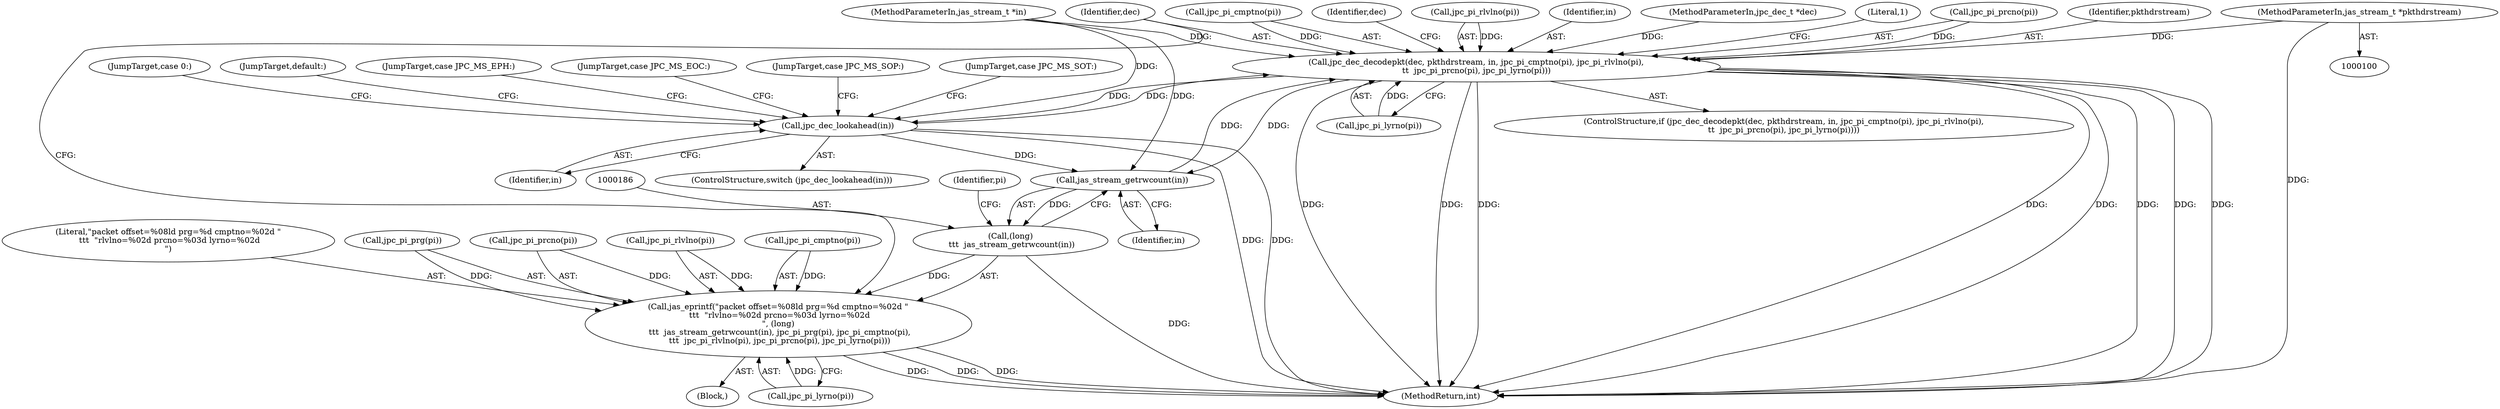 digraph "1_jasper_aa0b0f79ade5eef8b0e7a214c03f5af54b36ba7d_3@pointer" {
"1000102" [label="(MethodParameterIn,jas_stream_t *pkthdrstream)"];
"1000200" [label="(Call,jpc_dec_decodepkt(dec, pkthdrstream, in, jpc_pi_cmptno(pi), jpc_pi_rlvlno(pi),\n\t\t  jpc_pi_prcno(pi), jpc_pi_lyrno(pi)))"];
"1000134" [label="(Call,jpc_dec_lookahead(in))"];
"1000187" [label="(Call,jas_stream_getrwcount(in))"];
"1000185" [label="(Call,(long)\n \t\t\t  jas_stream_getrwcount(in))"];
"1000183" [label="(Call,jas_eprintf(\"packet offset=%08ld prg=%d cmptno=%02d \"\n \t\t\t  \"rlvlno=%02d prcno=%03d lyrno=%02d\n\", (long)\n \t\t\t  jas_stream_getrwcount(in), jpc_pi_prg(pi), jpc_pi_cmptno(pi),\n \t\t\t  jpc_pi_rlvlno(pi), jpc_pi_prcno(pi), jpc_pi_lyrno(pi)))"];
"1000204" [label="(Call,jpc_pi_cmptno(pi))"];
"1000133" [label="(ControlStructure,switch (jpc_dec_lookahead(in)))"];
"1000143" [label="(JumpTarget,case JPC_MS_EPH:)"];
"1000190" [label="(Identifier,pi)"];
"1000137" [label="(JumpTarget,case JPC_MS_EOC:)"];
"1000218" [label="(Identifier,dec)"];
"1000200" [label="(Call,jpc_dec_decodepkt(dec, pkthdrstream, in, jpc_pi_cmptno(pi), jpc_pi_rlvlno(pi),\n\t\t  jpc_pi_prcno(pi), jpc_pi_lyrno(pi)))"];
"1000134" [label="(Call,jpc_dec_lookahead(in))"];
"1000210" [label="(Call,jpc_pi_lyrno(pi))"];
"1000184" [label="(Literal,\"packet offset=%08ld prg=%d cmptno=%02d \"\n \t\t\t  \"rlvlno=%02d prcno=%03d lyrno=%02d\n\")"];
"1000203" [label="(Identifier,in)"];
"1000195" [label="(Call,jpc_pi_prcno(pi))"];
"1000182" [label="(Block,)"];
"1000191" [label="(Call,jpc_pi_cmptno(pi))"];
"1000142" [label="(JumpTarget,case JPC_MS_SOP:)"];
"1000187" [label="(Call,jas_stream_getrwcount(in))"];
"1000138" [label="(JumpTarget,case JPC_MS_SOT:)"];
"1000183" [label="(Call,jas_eprintf(\"packet offset=%08ld prg=%d cmptno=%02d \"\n \t\t\t  \"rlvlno=%02d prcno=%03d lyrno=%02d\n\", (long)\n \t\t\t  jas_stream_getrwcount(in), jpc_pi_prg(pi), jpc_pi_cmptno(pi),\n \t\t\t  jpc_pi_rlvlno(pi), jpc_pi_prcno(pi), jpc_pi_lyrno(pi)))"];
"1000197" [label="(Call,jpc_pi_lyrno(pi))"];
"1000144" [label="(JumpTarget,case 0:)"];
"1000201" [label="(Identifier,dec)"];
"1000189" [label="(Call,jpc_pi_prg(pi))"];
"1000135" [label="(Identifier,in)"];
"1000103" [label="(MethodParameterIn,jas_stream_t *in)"];
"1000146" [label="(JumpTarget,default:)"];
"1000101" [label="(MethodParameterIn,jpc_dec_t *dec)"];
"1000215" [label="(Literal,1)"];
"1000206" [label="(Call,jpc_pi_rlvlno(pi))"];
"1000102" [label="(MethodParameterIn,jas_stream_t *pkthdrstream)"];
"1000208" [label="(Call,jpc_pi_prcno(pi))"];
"1000188" [label="(Identifier,in)"];
"1000202" [label="(Identifier,pkthdrstream)"];
"1000222" [label="(MethodReturn,int)"];
"1000193" [label="(Call,jpc_pi_rlvlno(pi))"];
"1000185" [label="(Call,(long)\n \t\t\t  jas_stream_getrwcount(in))"];
"1000199" [label="(ControlStructure,if (jpc_dec_decodepkt(dec, pkthdrstream, in, jpc_pi_cmptno(pi), jpc_pi_rlvlno(pi),\n\t\t  jpc_pi_prcno(pi), jpc_pi_lyrno(pi))))"];
"1000102" -> "1000100"  [label="AST: "];
"1000102" -> "1000222"  [label="DDG: "];
"1000102" -> "1000200"  [label="DDG: "];
"1000200" -> "1000199"  [label="AST: "];
"1000200" -> "1000210"  [label="CFG: "];
"1000201" -> "1000200"  [label="AST: "];
"1000202" -> "1000200"  [label="AST: "];
"1000203" -> "1000200"  [label="AST: "];
"1000204" -> "1000200"  [label="AST: "];
"1000206" -> "1000200"  [label="AST: "];
"1000208" -> "1000200"  [label="AST: "];
"1000210" -> "1000200"  [label="AST: "];
"1000215" -> "1000200"  [label="CFG: "];
"1000218" -> "1000200"  [label="CFG: "];
"1000200" -> "1000222"  [label="DDG: "];
"1000200" -> "1000222"  [label="DDG: "];
"1000200" -> "1000222"  [label="DDG: "];
"1000200" -> "1000222"  [label="DDG: "];
"1000200" -> "1000222"  [label="DDG: "];
"1000200" -> "1000222"  [label="DDG: "];
"1000200" -> "1000222"  [label="DDG: "];
"1000200" -> "1000222"  [label="DDG: "];
"1000200" -> "1000134"  [label="DDG: "];
"1000200" -> "1000187"  [label="DDG: "];
"1000101" -> "1000200"  [label="DDG: "];
"1000187" -> "1000200"  [label="DDG: "];
"1000134" -> "1000200"  [label="DDG: "];
"1000103" -> "1000200"  [label="DDG: "];
"1000204" -> "1000200"  [label="DDG: "];
"1000206" -> "1000200"  [label="DDG: "];
"1000208" -> "1000200"  [label="DDG: "];
"1000210" -> "1000200"  [label="DDG: "];
"1000134" -> "1000133"  [label="AST: "];
"1000134" -> "1000135"  [label="CFG: "];
"1000135" -> "1000134"  [label="AST: "];
"1000137" -> "1000134"  [label="CFG: "];
"1000138" -> "1000134"  [label="CFG: "];
"1000142" -> "1000134"  [label="CFG: "];
"1000143" -> "1000134"  [label="CFG: "];
"1000144" -> "1000134"  [label="CFG: "];
"1000146" -> "1000134"  [label="CFG: "];
"1000134" -> "1000222"  [label="DDG: "];
"1000134" -> "1000222"  [label="DDG: "];
"1000103" -> "1000134"  [label="DDG: "];
"1000134" -> "1000187"  [label="DDG: "];
"1000187" -> "1000185"  [label="AST: "];
"1000187" -> "1000188"  [label="CFG: "];
"1000188" -> "1000187"  [label="AST: "];
"1000185" -> "1000187"  [label="CFG: "];
"1000187" -> "1000185"  [label="DDG: "];
"1000103" -> "1000187"  [label="DDG: "];
"1000185" -> "1000183"  [label="AST: "];
"1000186" -> "1000185"  [label="AST: "];
"1000190" -> "1000185"  [label="CFG: "];
"1000185" -> "1000222"  [label="DDG: "];
"1000185" -> "1000183"  [label="DDG: "];
"1000183" -> "1000182"  [label="AST: "];
"1000183" -> "1000197"  [label="CFG: "];
"1000184" -> "1000183"  [label="AST: "];
"1000189" -> "1000183"  [label="AST: "];
"1000191" -> "1000183"  [label="AST: "];
"1000193" -> "1000183"  [label="AST: "];
"1000195" -> "1000183"  [label="AST: "];
"1000197" -> "1000183"  [label="AST: "];
"1000201" -> "1000183"  [label="CFG: "];
"1000183" -> "1000222"  [label="DDG: "];
"1000183" -> "1000222"  [label="DDG: "];
"1000183" -> "1000222"  [label="DDG: "];
"1000189" -> "1000183"  [label="DDG: "];
"1000191" -> "1000183"  [label="DDG: "];
"1000193" -> "1000183"  [label="DDG: "];
"1000195" -> "1000183"  [label="DDG: "];
"1000197" -> "1000183"  [label="DDG: "];
}
